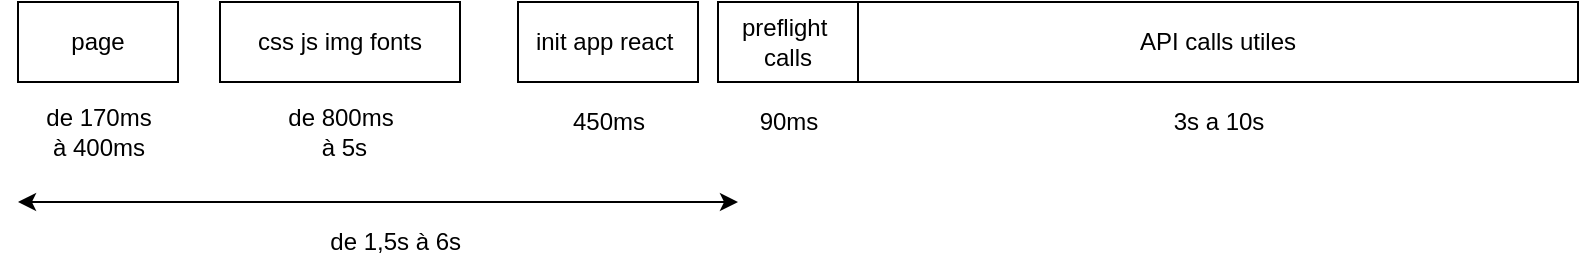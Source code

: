 <mxfile version="12.6.5" type="github">
  <diagram id="SFatx6inJWGA613mugG9" name="Page-1">
    <mxGraphModel dx="1386" dy="680" grid="1" gridSize="10" guides="1" tooltips="1" connect="1" arrows="1" fold="1" page="1" pageScale="1" pageWidth="850" pageHeight="1100" math="0" shadow="0">
      <root>
        <mxCell id="0"/>
        <mxCell id="1" value="user flow" style="locked=1;" parent="0" visible="0"/>
        <mxCell id="yeLjzOHxYckcCx6usaHH-2" value="actor" style="shape=umlActor;verticalLabelPosition=bottom;labelBackgroundColor=#ffffff;verticalAlign=top;html=1;outlineConnect=0;" parent="1" vertex="1">
          <mxGeometry x="10" y="180" width="40" height="75" as="geometry"/>
        </mxCell>
        <mxCell id="yeLjzOHxYckcCx6usaHH-8" value="" style="strokeWidth=1;shadow=0;dashed=0;align=center;html=1;shape=mxgraph.mockup.containers.browserWindow;rSize=0;strokeColor=#666666;strokeColor2=#008cff;strokeColor3=#c4c4c4;mainText=,;recursiveResize=0;" parent="1" vertex="1">
          <mxGeometry x="80" y="50" width="360" height="310" as="geometry"/>
        </mxCell>
        <mxCell id="yeLjzOHxYckcCx6usaHH-9" value="occ app" style="strokeWidth=1;shadow=0;dashed=0;align=center;html=1;shape=mxgraph.mockup.containers.anchor;fontSize=17;fontColor=#666666;align=left;" parent="yeLjzOHxYckcCx6usaHH-8" vertex="1">
          <mxGeometry x="60" y="12" width="110" height="26" as="geometry"/>
        </mxCell>
        <mxCell id="yeLjzOHxYckcCx6usaHH-10" value="https://cockpit.mydelivery.airbus.corp" style="strokeWidth=1;shadow=0;dashed=0;align=center;html=1;shape=mxgraph.mockup.containers.anchor;rSize=0;fontSize=12;fontColor=#666666;align=left;" parent="yeLjzOHxYckcCx6usaHH-8" vertex="1">
          <mxGeometry x="130" y="60" width="250" height="26" as="geometry"/>
        </mxCell>
        <mxCell id="yeLjzOHxYckcCx6usaHH-11" value="React app" style="rounded=1;whiteSpace=wrap;html=1;fontSize=17;fillColor=#dae8fc;strokeColor=#6c8ebf;fontColor=#007FFF;" parent="yeLjzOHxYckcCx6usaHH-8" vertex="1">
          <mxGeometry x="83" y="156" width="207" height="114" as="geometry"/>
        </mxCell>
        <mxCell id="yeLjzOHxYckcCx6usaHH-14" value="Platform API" style="ellipse;shape=cloud;whiteSpace=wrap;html=1;fontSize=17;fillColor=#ffe6cc;strokeColor=#d79b00;fontColor=#FF8000;" parent="1" vertex="1">
          <mxGeometry x="570" y="160" width="220" height="200" as="geometry"/>
        </mxCell>
        <mxCell id="yeLjzOHxYckcCx6usaHH-17" value="" style="endArrow=classic;startArrow=classic;html=1;fontSize=17;fontColor=#007FFF;fillColor=#f8cecc;strokeColor=#b85450;" parent="1" edge="1">
          <mxGeometry width="50" height="50" relative="1" as="geometry">
            <mxPoint x="460" y="217" as="sourcePoint"/>
            <mxPoint x="570" y="217" as="targetPoint"/>
          </mxGeometry>
        </mxCell>
        <mxCell id="yeLjzOHxYckcCx6usaHH-18" value="" style="endArrow=classic;startArrow=classic;html=1;fontSize=17;fontColor=#007FFF;fillColor=#f8cecc;strokeColor=#b85450;" parent="1" edge="1">
          <mxGeometry width="50" height="50" relative="1" as="geometry">
            <mxPoint x="460" y="238.5" as="sourcePoint"/>
            <mxPoint x="570" y="238.5" as="targetPoint"/>
          </mxGeometry>
        </mxCell>
        <mxCell id="yeLjzOHxYckcCx6usaHH-19" value="" style="endArrow=classic;startArrow=classic;html=1;fontSize=17;fontColor=#007FFF;fillColor=#f8cecc;strokeColor=#b85450;" parent="1" edge="1">
          <mxGeometry width="50" height="50" relative="1" as="geometry">
            <mxPoint x="460" y="290" as="sourcePoint"/>
            <mxPoint x="570" y="290" as="targetPoint"/>
          </mxGeometry>
        </mxCell>
        <mxCell id="yeLjzOHxYckcCx6usaHH-20" value="" style="endArrow=classic;startArrow=classic;html=1;fontSize=17;fontColor=#007FFF;fillColor=#f8cecc;strokeColor=#b85450;" parent="1" edge="1">
          <mxGeometry width="50" height="50" relative="1" as="geometry">
            <mxPoint x="460" y="310" as="sourcePoint"/>
            <mxPoint x="570" y="310" as="targetPoint"/>
          </mxGeometry>
        </mxCell>
        <mxCell id="yeLjzOHxYckcCx6usaHH-21" value="" style="endArrow=classic;startArrow=classic;html=1;fontSize=17;fontColor=#007FFF;fillColor=#f8cecc;strokeColor=#b85450;" parent="1" edge="1">
          <mxGeometry width="50" height="50" relative="1" as="geometry">
            <mxPoint x="460" y="329" as="sourcePoint"/>
            <mxPoint x="570" y="329" as="targetPoint"/>
          </mxGeometry>
        </mxCell>
        <mxCell id="yeLjzOHxYckcCx6usaHH-22" value="&lt;b&gt;&lt;font color=&quot;#cc0000&quot;&gt;...&lt;/font&gt;&lt;/b&gt;" style="text;html=1;align=center;verticalAlign=middle;resizable=0;points=[];autosize=1;fontSize=17;fontColor=#007FFF;" parent="1" vertex="1">
          <mxGeometry x="500" y="245" width="30" height="30" as="geometry"/>
        </mxCell>
        <mxCell id="yeLjzOHxYckcCx6usaHH-23" value="One page or action &lt;br&gt;could require &lt;br&gt;multiple API calls" style="text;html=1;align=center;verticalAlign=middle;resizable=0;points=[];autosize=1;fontSize=17;fontColor=#FF8000;" parent="1" vertex="1">
          <mxGeometry x="440" y="340" width="160" height="70" as="geometry"/>
        </mxCell>
        <mxCell id="Cu2Z_MZiyGJVQvHpQqnQ-1" value="loop problem" style="locked=1;" parent="0" visible="0"/>
        <mxCell id="Cu2Z_MZiyGJVQvHpQqnQ-2" value="" style="shape=mxgraph.bpmn.loop;html=1;outlineConnect=0;" parent="Cu2Z_MZiyGJVQvHpQqnQ-1" vertex="1">
          <mxGeometry x="250" y="130" width="40" height="34" as="geometry"/>
        </mxCell>
        <mxCell id="Cu2Z_MZiyGJVQvHpQqnQ-4" value="elem1&lt;br&gt;&lt;br&gt;...&lt;br&gt;&lt;br&gt;....&lt;br&gt;&lt;br&gt;&lt;br&gt;elem N&lt;br&gt;&lt;br&gt;" style="rounded=0;whiteSpace=wrap;html=1;" parent="Cu2Z_MZiyGJVQvHpQqnQ-1" vertex="1">
          <mxGeometry x="140" y="110" width="90" height="170" as="geometry"/>
        </mxCell>
        <mxCell id="Cu2Z_MZiyGJVQvHpQqnQ-5" value="sub elem 1&lt;br&gt;...&lt;br&gt;&lt;br&gt;sub elem W&lt;br&gt;" style="rounded=0;whiteSpace=wrap;html=1;" parent="Cu2Z_MZiyGJVQvHpQqnQ-1" vertex="1">
          <mxGeometry x="290" y="164" width="70" height="76" as="geometry"/>
        </mxCell>
        <mxCell id="Cu2Z_MZiyGJVQvHpQqnQ-6" value="" style="shape=mxgraph.bpmn.loop;html=1;outlineConnect=0;" parent="Cu2Z_MZiyGJVQvHpQqnQ-1" vertex="1">
          <mxGeometry x="380" y="185" width="40" height="34" as="geometry"/>
        </mxCell>
        <mxCell id="Cu2Z_MZiyGJVQvHpQqnQ-7" value="sub sub ..." style="rounded=0;whiteSpace=wrap;html=1;" parent="Cu2Z_MZiyGJVQvHpQqnQ-1" vertex="1">
          <mxGeometry x="430" y="204" width="70" height="76" as="geometry"/>
        </mxCell>
        <mxCell id="Cu2Z_MZiyGJVQvHpQqnQ-8" value="loop" style="text;html=1;align=center;verticalAlign=middle;resizable=0;points=[];autosize=1;" parent="Cu2Z_MZiyGJVQvHpQqnQ-1" vertex="1">
          <mxGeometry x="250" y="110" width="40" height="20" as="geometry"/>
        </mxCell>
        <mxCell id="Cu2Z_MZiyGJVQvHpQqnQ-9" value="loop" style="text;html=1;align=center;verticalAlign=middle;resizable=0;points=[];autosize=1;" parent="Cu2Z_MZiyGJVQvHpQqnQ-1" vertex="1">
          <mxGeometry x="380" y="164" width="40" height="20" as="geometry"/>
        </mxCell>
        <mxCell id="Cu2Z_MZiyGJVQvHpQqnQ-10" value="Limiter le nombre d&#39;éléments&lt;br&gt;&amp;nbsp;de plus haut niveau sera souvent &lt;br&gt;un facteur d&#39;amélioration des performances" style="text;html=1;align=center;verticalAlign=middle;resizable=0;points=[];autosize=1;" parent="Cu2Z_MZiyGJVQvHpQqnQ-1" vertex="1">
          <mxGeometry x="70" y="300" width="250" height="50" as="geometry"/>
        </mxCell>
        <mxCell id="66aSbUPal-WNDFXzIOLL-1" value="timeline" parent="0"/>
        <mxCell id="66aSbUPal-WNDFXzIOLL-3" value="page" style="rounded=0;whiteSpace=wrap;html=1;" vertex="1" parent="66aSbUPal-WNDFXzIOLL-1">
          <mxGeometry x="40" y="140" width="80" height="40" as="geometry"/>
        </mxCell>
        <mxCell id="66aSbUPal-WNDFXzIOLL-4" value="css js img fonts" style="rounded=0;whiteSpace=wrap;html=1;" vertex="1" parent="66aSbUPal-WNDFXzIOLL-1">
          <mxGeometry x="141" y="140" width="120" height="40" as="geometry"/>
        </mxCell>
        <mxCell id="66aSbUPal-WNDFXzIOLL-5" value="init app react&amp;nbsp;" style="rounded=0;whiteSpace=wrap;html=1;" vertex="1" parent="66aSbUPal-WNDFXzIOLL-1">
          <mxGeometry x="290" y="140" width="90" height="40" as="geometry"/>
        </mxCell>
        <mxCell id="66aSbUPal-WNDFXzIOLL-6" value="API calls utiles" style="rounded=0;whiteSpace=wrap;html=1;" vertex="1" parent="66aSbUPal-WNDFXzIOLL-1">
          <mxGeometry x="460" y="140" width="360" height="40" as="geometry"/>
        </mxCell>
        <mxCell id="66aSbUPal-WNDFXzIOLL-9" value="de 170ms &lt;br&gt;à 400ms" style="text;html=1;align=center;verticalAlign=middle;resizable=0;points=[];autosize=1;" vertex="1" parent="66aSbUPal-WNDFXzIOLL-1">
          <mxGeometry x="45" y="190" width="70" height="30" as="geometry"/>
        </mxCell>
        <mxCell id="66aSbUPal-WNDFXzIOLL-10" value="de 800ms&lt;br&gt;&amp;nbsp;à&amp;nbsp;5s" style="text;html=1;align=center;verticalAlign=middle;resizable=0;points=[];autosize=1;" vertex="1" parent="66aSbUPal-WNDFXzIOLL-1">
          <mxGeometry x="166" y="190" width="70" height="30" as="geometry"/>
        </mxCell>
        <mxCell id="66aSbUPal-WNDFXzIOLL-11" value="450ms" style="text;html=1;align=center;verticalAlign=middle;resizable=0;points=[];autosize=1;" vertex="1" parent="66aSbUPal-WNDFXzIOLL-1">
          <mxGeometry x="310" y="190" width="50" height="20" as="geometry"/>
        </mxCell>
        <mxCell id="66aSbUPal-WNDFXzIOLL-14" value="3s a 10s" style="text;html=1;align=center;verticalAlign=middle;resizable=0;points=[];autosize=1;" vertex="1" parent="66aSbUPal-WNDFXzIOLL-1">
          <mxGeometry x="610" y="190" width="60" height="20" as="geometry"/>
        </mxCell>
        <mxCell id="66aSbUPal-WNDFXzIOLL-15" value="" style="endArrow=classic;startArrow=classic;html=1;" edge="1" parent="66aSbUPal-WNDFXzIOLL-1">
          <mxGeometry width="50" height="50" relative="1" as="geometry">
            <mxPoint x="40" y="240" as="sourcePoint"/>
            <mxPoint x="400" y="240" as="targetPoint"/>
          </mxGeometry>
        </mxCell>
        <mxCell id="66aSbUPal-WNDFXzIOLL-16" value="de 1,5s à 6s&amp;nbsp;" style="text;html=1;align=center;verticalAlign=middle;resizable=0;points=[];autosize=1;" vertex="1" parent="66aSbUPal-WNDFXzIOLL-1">
          <mxGeometry x="190" y="250" width="80" height="20" as="geometry"/>
        </mxCell>
        <mxCell id="66aSbUPal-WNDFXzIOLL-17" value="preflight&amp;nbsp;&lt;br&gt;calls" style="rounded=0;whiteSpace=wrap;html=1;" vertex="1" parent="66aSbUPal-WNDFXzIOLL-1">
          <mxGeometry x="390" y="140" width="70" height="40" as="geometry"/>
        </mxCell>
        <mxCell id="66aSbUPal-WNDFXzIOLL-18" value="90ms" style="text;html=1;align=center;verticalAlign=middle;resizable=0;points=[];autosize=1;" vertex="1" parent="66aSbUPal-WNDFXzIOLL-1">
          <mxGeometry x="405" y="190" width="40" height="20" as="geometry"/>
        </mxCell>
      </root>
    </mxGraphModel>
  </diagram>
</mxfile>
